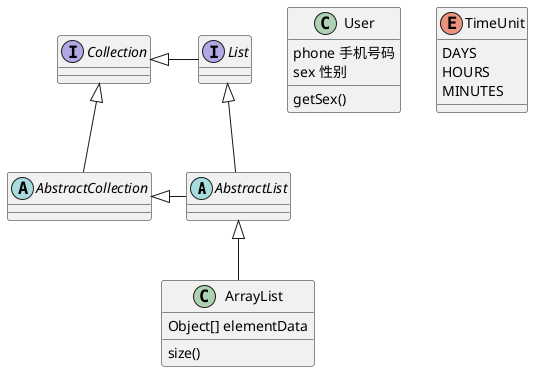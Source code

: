 @startuml
'https://plantuml.com/class-diagram

abstract class AbstractList
abstract AbstractCollection
interface List
interface Collection

List <|-- AbstractList
Collection <|-- AbstractCollection

Collection <|- List
AbstractCollection <|- AbstractList
AbstractList <|-- ArrayList

class ArrayList {
Object[] elementData
size()
}

class User{
    phone 手机号码
    sex 性别

    getSex()

}
enum TimeUnit {
DAYS
HOURS
MINUTES
}

@enduml